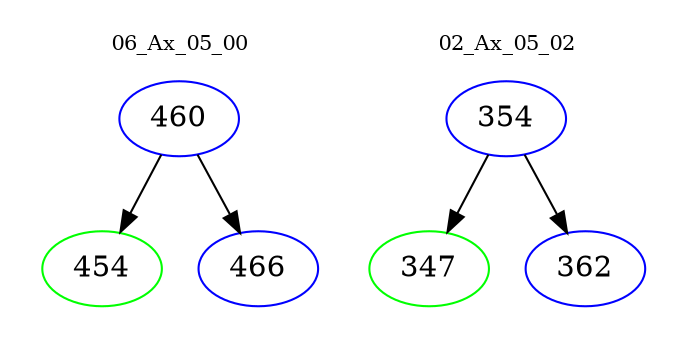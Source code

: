 digraph{
subgraph cluster_0 {
color = white
label = "06_Ax_05_00";
fontsize=10;
T0_460 [label="460", color="blue"]
T0_460 -> T0_454 [color="black"]
T0_454 [label="454", color="green"]
T0_460 -> T0_466 [color="black"]
T0_466 [label="466", color="blue"]
}
subgraph cluster_1 {
color = white
label = "02_Ax_05_02";
fontsize=10;
T1_354 [label="354", color="blue"]
T1_354 -> T1_347 [color="black"]
T1_347 [label="347", color="green"]
T1_354 -> T1_362 [color="black"]
T1_362 [label="362", color="blue"]
}
}
